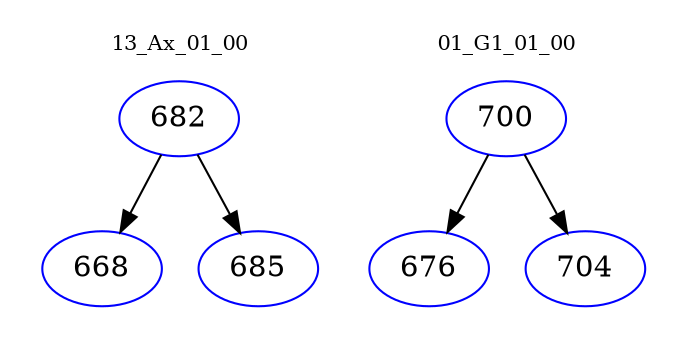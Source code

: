 digraph{
subgraph cluster_0 {
color = white
label = "13_Ax_01_00";
fontsize=10;
T0_682 [label="682", color="blue"]
T0_682 -> T0_668 [color="black"]
T0_668 [label="668", color="blue"]
T0_682 -> T0_685 [color="black"]
T0_685 [label="685", color="blue"]
}
subgraph cluster_1 {
color = white
label = "01_G1_01_00";
fontsize=10;
T1_700 [label="700", color="blue"]
T1_700 -> T1_676 [color="black"]
T1_676 [label="676", color="blue"]
T1_700 -> T1_704 [color="black"]
T1_704 [label="704", color="blue"]
}
}
